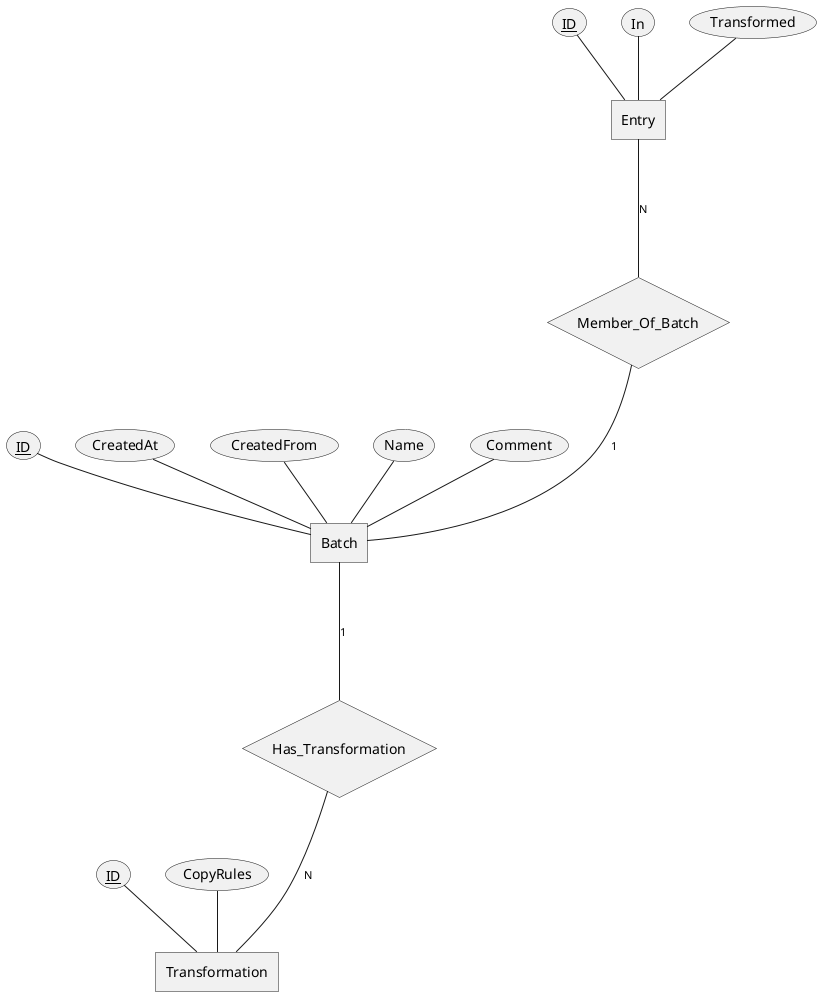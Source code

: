 @startchen

entity Entry {
    ID <<key>>
    In
    Transformed
}

entity Batch {
ID <<key>>
CreatedAt
CreatedFrom
Name
Comment
}

entity Transformation {
ID <<key>>
CopyRules
}

relationship Member_Of_Batch {
}

Entry -N- Member_Of_Batch
Member_Of_Batch -1- Batch



relationship Has_Transformation {
}

Batch -1- Has_Transformation
Has_Transformation -N- Transformation

@endchen